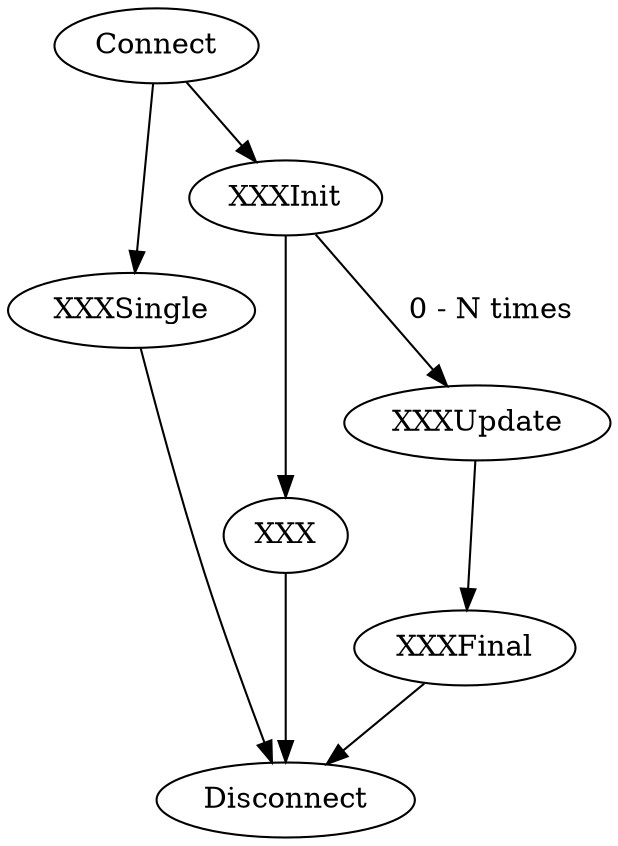 digraph G {
  Connect -> XXXSingle
  Connect -> XXXInit
  XXXSingle -> Disconnect
  XXXInit -> XXX
  XXXInit -> XXXUpdate [label="0 - N times"]
  XXX -> Disconnect
  XXXUpdate -> XXXFinal
  XXXFinal -> Disconnect
}
